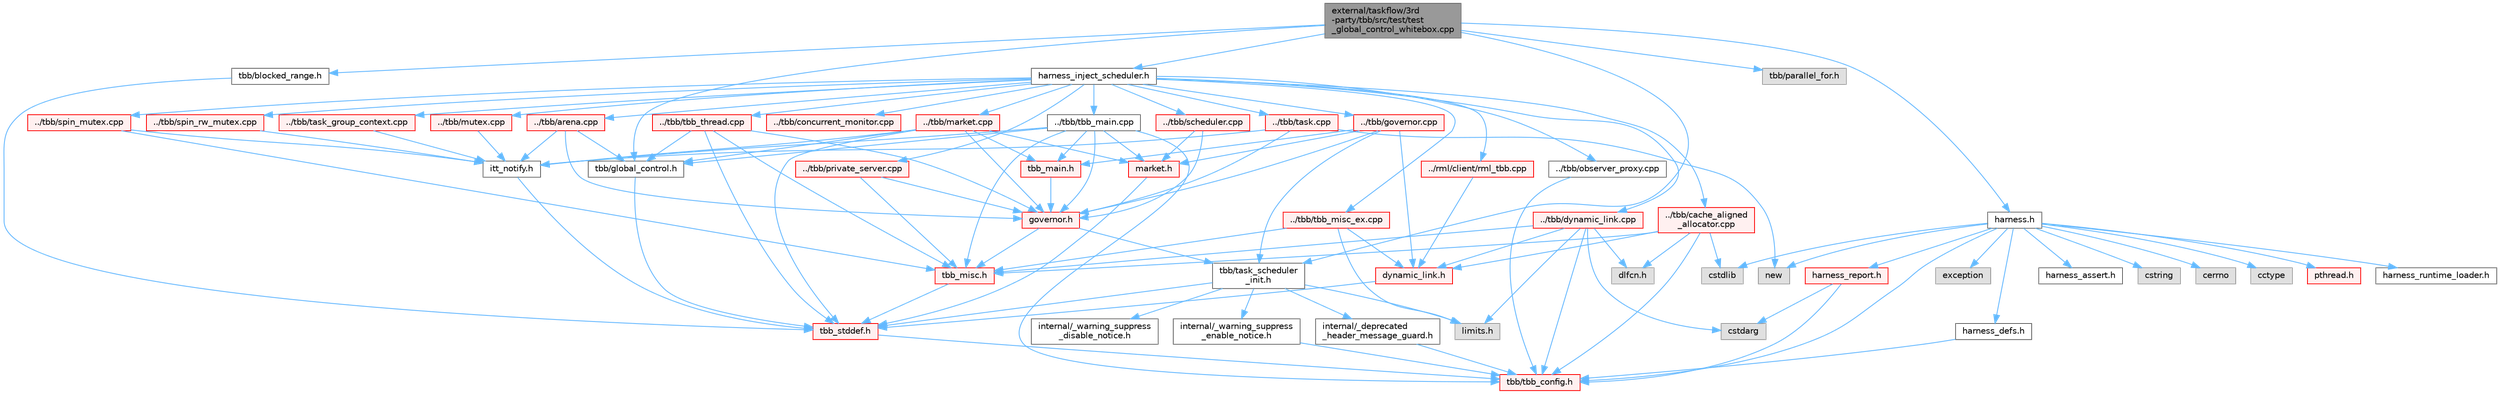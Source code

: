 digraph "external/taskflow/3rd-party/tbb/src/test/test_global_control_whitebox.cpp"
{
 // LATEX_PDF_SIZE
  bgcolor="transparent";
  edge [fontname=Helvetica,fontsize=10,labelfontname=Helvetica,labelfontsize=10];
  node [fontname=Helvetica,fontsize=10,shape=box,height=0.2,width=0.4];
  Node1 [id="Node000001",label="external/taskflow/3rd\l-party/tbb/src/test/test\l_global_control_whitebox.cpp",height=0.2,width=0.4,color="gray40", fillcolor="grey60", style="filled", fontcolor="black",tooltip=" "];
  Node1 -> Node2 [id="edge1_Node000001_Node000002",color="steelblue1",style="solid",tooltip=" "];
  Node2 [id="Node000002",label="harness_inject_scheduler.h",height=0.2,width=0.4,color="grey40", fillcolor="white", style="filled",URL="$harness__inject__scheduler_8h.html",tooltip=" "];
  Node2 -> Node3 [id="edge2_Node000002_Node000003",color="steelblue1",style="solid",tooltip=" "];
  Node3 [id="Node000003",label="../tbb/tbb_main.cpp",height=0.2,width=0.4,color="grey40", fillcolor="white", style="filled",URL="$tbb__main_8cpp.html",tooltip=" "];
  Node3 -> Node4 [id="edge3_Node000003_Node000004",color="steelblue1",style="solid",tooltip=" "];
  Node4 [id="Node000004",label="tbb/tbb_config.h",height=0.2,width=0.4,color="red", fillcolor="#FFF0F0", style="filled",URL="$tbb__config_8h.html",tooltip=" "];
  Node3 -> Node6 [id="edge4_Node000003_Node000006",color="steelblue1",style="solid",tooltip=" "];
  Node6 [id="Node000006",label="tbb/global_control.h",height=0.2,width=0.4,color="grey40", fillcolor="white", style="filled",URL="$global__control_8h.html",tooltip=" "];
  Node6 -> Node7 [id="edge5_Node000006_Node000007",color="steelblue1",style="solid",tooltip=" "];
  Node7 [id="Node000007",label="tbb_stddef.h",height=0.2,width=0.4,color="red", fillcolor="#FFF0F0", style="filled",URL="$tbb__stddef_8h.html",tooltip=" "];
  Node7 -> Node4 [id="edge6_Node000007_Node000004",color="steelblue1",style="solid",tooltip=" "];
  Node3 -> Node9 [id="edge7_Node000003_Node000009",color="steelblue1",style="solid",tooltip=" "];
  Node9 [id="Node000009",label="tbb_main.h",height=0.2,width=0.4,color="red", fillcolor="#FFF0F0", style="filled",URL="$tbb__main_8h.html",tooltip=" "];
  Node9 -> Node15 [id="edge8_Node000009_Node000015",color="steelblue1",style="solid",tooltip=" "];
  Node15 [id="Node000015",label="governor.h",height=0.2,width=0.4,color="red", fillcolor="#FFF0F0", style="filled",URL="$governor_8h.html",tooltip=" "];
  Node15 -> Node16 [id="edge9_Node000015_Node000016",color="steelblue1",style="solid",tooltip=" "];
  Node16 [id="Node000016",label="tbb/task_scheduler\l_init.h",height=0.2,width=0.4,color="grey40", fillcolor="white", style="filled",URL="$task__scheduler__init_8h.html",tooltip=" "];
  Node16 -> Node11 [id="edge10_Node000016_Node000011",color="steelblue1",style="solid",tooltip=" "];
  Node11 [id="Node000011",label="internal/_deprecated\l_header_message_guard.h",height=0.2,width=0.4,color="grey40", fillcolor="white", style="filled",URL="$__deprecated__header__message__guard_8h.html",tooltip=" "];
  Node11 -> Node4 [id="edge11_Node000011_Node000004",color="steelblue1",style="solid",tooltip=" "];
  Node16 -> Node12 [id="edge12_Node000016_Node000012",color="steelblue1",style="solid",tooltip=" "];
  Node12 [id="Node000012",label="internal/_warning_suppress\l_enable_notice.h",height=0.2,width=0.4,color="grey40", fillcolor="white", style="filled",URL="$__warning__suppress__enable__notice_8h.html",tooltip=" "];
  Node12 -> Node4 [id="edge13_Node000012_Node000004",color="steelblue1",style="solid",tooltip=" "];
  Node16 -> Node7 [id="edge14_Node000016_Node000007",color="steelblue1",style="solid",tooltip=" "];
  Node16 -> Node17 [id="edge15_Node000016_Node000017",color="steelblue1",style="solid",tooltip=" "];
  Node17 [id="Node000017",label="limits.h",height=0.2,width=0.4,color="grey60", fillcolor="#E0E0E0", style="filled",tooltip=" "];
  Node16 -> Node14 [id="edge16_Node000016_Node000014",color="steelblue1",style="solid",tooltip=" "];
  Node14 [id="Node000014",label="internal/_warning_suppress\l_disable_notice.h",height=0.2,width=0.4,color="grey40", fillcolor="white", style="filled",URL="$__warning__suppress__disable__notice_8h.html",tooltip=" "];
  Node15 -> Node20 [id="edge17_Node000015_Node000020",color="steelblue1",style="solid",tooltip=" "];
  Node20 [id="Node000020",label="tbb_misc.h",height=0.2,width=0.4,color="red", fillcolor="#FFF0F0", style="filled",URL="$tbb__misc_8h.html",tooltip=" "];
  Node20 -> Node7 [id="edge18_Node000020_Node000007",color="steelblue1",style="solid",tooltip=" "];
  Node3 -> Node15 [id="edge19_Node000003_Node000015",color="steelblue1",style="solid",tooltip=" "];
  Node3 -> Node28 [id="edge20_Node000003_Node000028",color="steelblue1",style="solid",tooltip=" "];
  Node28 [id="Node000028",label="market.h",height=0.2,width=0.4,color="red", fillcolor="#FFF0F0", style="filled",URL="$market_8h.html",tooltip=" "];
  Node28 -> Node7 [id="edge21_Node000028_Node000007",color="steelblue1",style="solid",tooltip=" "];
  Node3 -> Node20 [id="edge22_Node000003_Node000020",color="steelblue1",style="solid",tooltip=" "];
  Node3 -> Node193 [id="edge23_Node000003_Node000193",color="steelblue1",style="solid",tooltip=" "];
  Node193 [id="Node000193",label="itt_notify.h",height=0.2,width=0.4,color="grey40", fillcolor="white", style="filled",URL="$itt__notify_8h.html",tooltip=" "];
  Node193 -> Node7 [id="edge24_Node000193_Node000007",color="steelblue1",style="solid",tooltip=" "];
  Node2 -> Node194 [id="edge25_Node000002_Node000194",color="steelblue1",style="solid",tooltip=" "];
  Node194 [id="Node000194",label="../tbb/dynamic_link.cpp",height=0.2,width=0.4,color="red", fillcolor="#FFF0F0", style="filled",URL="$dynamic__link_8cpp.html",tooltip=" "];
  Node194 -> Node195 [id="edge26_Node000194_Node000195",color="steelblue1",style="solid",tooltip=" "];
  Node195 [id="Node000195",label="dynamic_link.h",height=0.2,width=0.4,color="red", fillcolor="#FFF0F0", style="filled",URL="$dynamic__link_8h.html",tooltip=" "];
  Node195 -> Node7 [id="edge27_Node000195_Node000007",color="steelblue1",style="solid",tooltip=" "];
  Node194 -> Node4 [id="edge28_Node000194_Node000004",color="steelblue1",style="solid",tooltip=" "];
  Node194 -> Node196 [id="edge29_Node000194_Node000196",color="steelblue1",style="solid",tooltip=" "];
  Node196 [id="Node000196",label="cstdarg",height=0.2,width=0.4,color="grey60", fillcolor="#E0E0E0", style="filled",tooltip=" "];
  Node194 -> Node197 [id="edge30_Node000194_Node000197",color="steelblue1",style="solid",tooltip=" "];
  Node197 [id="Node000197",label="dlfcn.h",height=0.2,width=0.4,color="grey60", fillcolor="#E0E0E0", style="filled",tooltip=" "];
  Node194 -> Node17 [id="edge31_Node000194_Node000017",color="steelblue1",style="solid",tooltip=" "];
  Node194 -> Node20 [id="edge32_Node000194_Node000020",color="steelblue1",style="solid",tooltip=" "];
  Node2 -> Node199 [id="edge33_Node000002_Node000199",color="steelblue1",style="solid",tooltip=" "];
  Node199 [id="Node000199",label="../tbb/tbb_misc_ex.cpp",height=0.2,width=0.4,color="red", fillcolor="#FFF0F0", style="filled",URL="$tbb__misc__ex_8cpp.html",tooltip=" "];
  Node199 -> Node20 [id="edge34_Node000199_Node000020",color="steelblue1",style="solid",tooltip=" "];
  Node199 -> Node195 [id="edge35_Node000199_Node000195",color="steelblue1",style="solid",tooltip=" "];
  Node199 -> Node17 [id="edge36_Node000199_Node000017",color="steelblue1",style="solid",tooltip=" "];
  Node2 -> Node201 [id="edge37_Node000002_Node000201",color="steelblue1",style="solid",tooltip=" "];
  Node201 [id="Node000201",label="../tbb/governor.cpp",height=0.2,width=0.4,color="red", fillcolor="#FFF0F0", style="filled",URL="$governor_8cpp.html",tooltip=" "];
  Node201 -> Node15 [id="edge38_Node000201_Node000015",color="steelblue1",style="solid",tooltip=" "];
  Node201 -> Node9 [id="edge39_Node000201_Node000009",color="steelblue1",style="solid",tooltip=" "];
  Node201 -> Node28 [id="edge40_Node000201_Node000028",color="steelblue1",style="solid",tooltip=" "];
  Node201 -> Node16 [id="edge41_Node000201_Node000016",color="steelblue1",style="solid",tooltip=" "];
  Node201 -> Node195 [id="edge42_Node000201_Node000195",color="steelblue1",style="solid",tooltip=" "];
  Node2 -> Node210 [id="edge43_Node000002_Node000210",color="steelblue1",style="solid",tooltip=" "];
  Node210 [id="Node000210",label="../tbb/market.cpp",height=0.2,width=0.4,color="red", fillcolor="#FFF0F0", style="filled",URL="$market_8cpp.html",tooltip=" "];
  Node210 -> Node7 [id="edge44_Node000210_Node000007",color="steelblue1",style="solid",tooltip=" "];
  Node210 -> Node6 [id="edge45_Node000210_Node000006",color="steelblue1",style="solid",tooltip=" "];
  Node210 -> Node28 [id="edge46_Node000210_Node000028",color="steelblue1",style="solid",tooltip=" "];
  Node210 -> Node9 [id="edge47_Node000210_Node000009",color="steelblue1",style="solid",tooltip=" "];
  Node210 -> Node15 [id="edge48_Node000210_Node000015",color="steelblue1",style="solid",tooltip=" "];
  Node210 -> Node193 [id="edge49_Node000210_Node000193",color="steelblue1",style="solid",tooltip=" "];
  Node2 -> Node211 [id="edge50_Node000002_Node000211",color="steelblue1",style="solid",tooltip=" "];
  Node211 [id="Node000211",label="../tbb/arena.cpp",height=0.2,width=0.4,color="red", fillcolor="#FFF0F0", style="filled",URL="$arena_8cpp.html",tooltip=" "];
  Node211 -> Node6 [id="edge51_Node000211_Node000006",color="steelblue1",style="solid",tooltip=" "];
  Node211 -> Node15 [id="edge52_Node000211_Node000015",color="steelblue1",style="solid",tooltip=" "];
  Node211 -> Node193 [id="edge53_Node000211_Node000193",color="steelblue1",style="solid",tooltip=" "];
  Node2 -> Node218 [id="edge54_Node000002_Node000218",color="steelblue1",style="solid",tooltip=" "];
  Node218 [id="Node000218",label="../tbb/scheduler.cpp",height=0.2,width=0.4,color="red", fillcolor="#FFF0F0", style="filled",URL="$scheduler_8cpp.html",tooltip=" "];
  Node218 -> Node15 [id="edge55_Node000218_Node000015",color="steelblue1",style="solid",tooltip=" "];
  Node218 -> Node28 [id="edge56_Node000218_Node000028",color="steelblue1",style="solid",tooltip=" "];
  Node2 -> Node220 [id="edge57_Node000002_Node000220",color="steelblue1",style="solid",tooltip=" "];
  Node220 [id="Node000220",label="../tbb/observer_proxy.cpp",height=0.2,width=0.4,color="grey40", fillcolor="white", style="filled",URL="$observer__proxy_8cpp.html",tooltip=" "];
  Node220 -> Node4 [id="edge58_Node000220_Node000004",color="steelblue1",style="solid",tooltip=" "];
  Node2 -> Node221 [id="edge59_Node000002_Node000221",color="steelblue1",style="solid",tooltip=" "];
  Node221 [id="Node000221",label="../tbb/task.cpp",height=0.2,width=0.4,color="red", fillcolor="#FFF0F0", style="filled",URL="$task_8cpp.html",tooltip=" "];
  Node221 -> Node15 [id="edge60_Node000221_Node000015",color="steelblue1",style="solid",tooltip=" "];
  Node221 -> Node193 [id="edge61_Node000221_Node000193",color="steelblue1",style="solid",tooltip=" "];
  Node221 -> Node31 [id="edge62_Node000221_Node000031",color="steelblue1",style="solid",tooltip=" "];
  Node31 [id="Node000031",label="new",height=0.2,width=0.4,color="grey60", fillcolor="#E0E0E0", style="filled",tooltip=" "];
  Node2 -> Node223 [id="edge63_Node000002_Node000223",color="steelblue1",style="solid",tooltip=" "];
  Node223 [id="Node000223",label="../tbb/task_group_context.cpp",height=0.2,width=0.4,color="red", fillcolor="#FFF0F0", style="filled",URL="$task__group__context_8cpp.html",tooltip=" "];
  Node223 -> Node193 [id="edge64_Node000223_Node000193",color="steelblue1",style="solid",tooltip=" "];
  Node2 -> Node224 [id="edge65_Node000002_Node000224",color="steelblue1",style="solid",tooltip=" "];
  Node224 [id="Node000224",label="../tbb/cache_aligned\l_allocator.cpp",height=0.2,width=0.4,color="red", fillcolor="#FFF0F0", style="filled",URL="$cache__aligned__allocator_8cpp.html",tooltip=" "];
  Node224 -> Node4 [id="edge66_Node000224_Node000004",color="steelblue1",style="solid",tooltip=" "];
  Node224 -> Node20 [id="edge67_Node000224_Node000020",color="steelblue1",style="solid",tooltip=" "];
  Node224 -> Node195 [id="edge68_Node000224_Node000195",color="steelblue1",style="solid",tooltip=" "];
  Node224 -> Node24 [id="edge69_Node000224_Node000024",color="steelblue1",style="solid",tooltip=" "];
  Node24 [id="Node000024",label="cstdlib",height=0.2,width=0.4,color="grey60", fillcolor="#E0E0E0", style="filled",tooltip=" "];
  Node224 -> Node197 [id="edge70_Node000224_Node000197",color="steelblue1",style="solid",tooltip=" "];
  Node2 -> Node225 [id="edge71_Node000002_Node000225",color="steelblue1",style="solid",tooltip=" "];
  Node225 [id="Node000225",label="../tbb/tbb_thread.cpp",height=0.2,width=0.4,color="red", fillcolor="#FFF0F0", style="filled",URL="$tbb__thread_8cpp.html",tooltip=" "];
  Node225 -> Node20 [id="edge72_Node000225_Node000020",color="steelblue1",style="solid",tooltip=" "];
  Node225 -> Node7 [id="edge73_Node000225_Node000007",color="steelblue1",style="solid",tooltip=" "];
  Node225 -> Node6 [id="edge74_Node000225_Node000006",color="steelblue1",style="solid",tooltip=" "];
  Node225 -> Node15 [id="edge75_Node000225_Node000015",color="steelblue1",style="solid",tooltip=" "];
  Node2 -> Node269 [id="edge76_Node000002_Node000269",color="steelblue1",style="solid",tooltip=" "];
  Node269 [id="Node000269",label="../tbb/mutex.cpp",height=0.2,width=0.4,color="red", fillcolor="#FFF0F0", style="filled",URL="$mutex_8cpp.html",tooltip=" "];
  Node269 -> Node193 [id="edge77_Node000269_Node000193",color="steelblue1",style="solid",tooltip=" "];
  Node2 -> Node271 [id="edge78_Node000002_Node000271",color="steelblue1",style="solid",tooltip=" "];
  Node271 [id="Node000271",label="../tbb/spin_rw_mutex.cpp",height=0.2,width=0.4,color="red", fillcolor="#FFF0F0", style="filled",URL="$spin__rw__mutex_8cpp.html",tooltip=" "];
  Node271 -> Node193 [id="edge79_Node000271_Node000193",color="steelblue1",style="solid",tooltip=" "];
  Node2 -> Node272 [id="edge80_Node000002_Node000272",color="steelblue1",style="solid",tooltip=" "];
  Node272 [id="Node000272",label="../tbb/spin_mutex.cpp",height=0.2,width=0.4,color="red", fillcolor="#FFF0F0", style="filled",URL="$spin__mutex_8cpp.html",tooltip=" "];
  Node272 -> Node193 [id="edge81_Node000272_Node000193",color="steelblue1",style="solid",tooltip=" "];
  Node272 -> Node20 [id="edge82_Node000272_Node000020",color="steelblue1",style="solid",tooltip=" "];
  Node2 -> Node273 [id="edge83_Node000002_Node000273",color="steelblue1",style="solid",tooltip=" "];
  Node273 [id="Node000273",label="../tbb/private_server.cpp",height=0.2,width=0.4,color="red", fillcolor="#FFF0F0", style="filled",URL="$private__server_8cpp.html",tooltip=" "];
  Node273 -> Node15 [id="edge84_Node000273_Node000015",color="steelblue1",style="solid",tooltip=" "];
  Node273 -> Node20 [id="edge85_Node000273_Node000020",color="steelblue1",style="solid",tooltip=" "];
  Node2 -> Node275 [id="edge86_Node000002_Node000275",color="steelblue1",style="solid",tooltip=" "];
  Node275 [id="Node000275",label="../tbb/concurrent_monitor.cpp",height=0.2,width=0.4,color="red", fillcolor="#FFF0F0", style="filled",URL="$concurrent__monitor_8cpp.html",tooltip=" "];
  Node2 -> Node276 [id="edge87_Node000002_Node000276",color="steelblue1",style="solid",tooltip=" "];
  Node276 [id="Node000276",label="../rml/client/rml_tbb.cpp",height=0.2,width=0.4,color="red", fillcolor="#FFF0F0", style="filled",URL="$rml__tbb_8cpp.html",tooltip=" "];
  Node276 -> Node195 [id="edge88_Node000276_Node000195",color="steelblue1",style="solid",tooltip=" "];
  Node1 -> Node278 [id="edge89_Node000001_Node000278",color="steelblue1",style="solid",tooltip=" "];
  Node278 [id="Node000278",label="harness.h",height=0.2,width=0.4,color="grey40", fillcolor="white", style="filled",URL="$harness_8h.html",tooltip=" "];
  Node278 -> Node4 [id="edge90_Node000278_Node000004",color="steelblue1",style="solid",tooltip=" "];
  Node278 -> Node279 [id="edge91_Node000278_Node000279",color="steelblue1",style="solid",tooltip=" "];
  Node279 [id="Node000279",label="harness_defs.h",height=0.2,width=0.4,color="grey40", fillcolor="white", style="filled",URL="$harness__defs_8h.html",tooltip=" "];
  Node279 -> Node4 [id="edge92_Node000279_Node000004",color="steelblue1",style="solid",tooltip=" "];
  Node278 -> Node24 [id="edge93_Node000278_Node000024",color="steelblue1",style="solid",tooltip=" "];
  Node278 -> Node25 [id="edge94_Node000278_Node000025",color="steelblue1",style="solid",tooltip=" "];
  Node25 [id="Node000025",label="cstring",height=0.2,width=0.4,color="grey60", fillcolor="#E0E0E0", style="filled",tooltip=" "];
  Node278 -> Node26 [id="edge95_Node000278_Node000026",color="steelblue1",style="solid",tooltip=" "];
  Node26 [id="Node000026",label="cerrno",height=0.2,width=0.4,color="grey60", fillcolor="#E0E0E0", style="filled",tooltip=" "];
  Node278 -> Node27 [id="edge96_Node000278_Node000027",color="steelblue1",style="solid",tooltip=" "];
  Node27 [id="Node000027",label="cctype",height=0.2,width=0.4,color="grey60", fillcolor="#E0E0E0", style="filled",tooltip=" "];
  Node278 -> Node31 [id="edge97_Node000278_Node000031",color="steelblue1",style="solid",tooltip=" "];
  Node278 -> Node228 [id="edge98_Node000278_Node000228",color="steelblue1",style="solid",tooltip=" "];
  Node228 [id="Node000228",label="pthread.h",height=0.2,width=0.4,color="red", fillcolor="#FFF0F0", style="filled",URL="$pthread_8h.html",tooltip=" "];
  Node278 -> Node280 [id="edge99_Node000278_Node000280",color="steelblue1",style="solid",tooltip=" "];
  Node280 [id="Node000280",label="harness_runtime_loader.h",height=0.2,width=0.4,color="grey40", fillcolor="white", style="filled",URL="$harness__runtime__loader_8h.html",tooltip=" "];
  Node278 -> Node281 [id="edge100_Node000278_Node000281",color="steelblue1",style="solid",tooltip=" "];
  Node281 [id="Node000281",label="harness_report.h",height=0.2,width=0.4,color="red", fillcolor="#FFF0F0", style="filled",URL="$harness__report_8h.html",tooltip=" "];
  Node281 -> Node196 [id="edge101_Node000281_Node000196",color="steelblue1",style="solid",tooltip=" "];
  Node281 -> Node4 [id="edge102_Node000281_Node000004",color="steelblue1",style="solid",tooltip=" "];
  Node278 -> Node183 [id="edge103_Node000278_Node000183",color="steelblue1",style="solid",tooltip=" "];
  Node183 [id="Node000183",label="exception",height=0.2,width=0.4,color="grey60", fillcolor="#E0E0E0", style="filled",tooltip=" "];
  Node278 -> Node283 [id="edge104_Node000278_Node000283",color="steelblue1",style="solid",tooltip=" "];
  Node283 [id="Node000283",label="harness_assert.h",height=0.2,width=0.4,color="grey40", fillcolor="white", style="filled",URL="$harness__assert_8h.html",tooltip=" "];
  Node1 -> Node6 [id="edge105_Node000001_Node000006",color="steelblue1",style="solid",tooltip=" "];
  Node1 -> Node16 [id="edge106_Node000001_Node000016",color="steelblue1",style="solid",tooltip=" "];
  Node1 -> Node284 [id="edge107_Node000001_Node000284",color="steelblue1",style="solid",tooltip=" "];
  Node284 [id="Node000284",label="tbb/parallel_for.h",height=0.2,width=0.4,color="grey60", fillcolor="#E0E0E0", style="filled",tooltip=" "];
  Node1 -> Node285 [id="edge108_Node000001_Node000285",color="steelblue1",style="solid",tooltip=" "];
  Node285 [id="Node000285",label="tbb/blocked_range.h",height=0.2,width=0.4,color="grey40", fillcolor="white", style="filled",URL="$blocked__range_8h.html",tooltip=" "];
  Node285 -> Node7 [id="edge109_Node000285_Node000007",color="steelblue1",style="solid",tooltip=" "];
}
